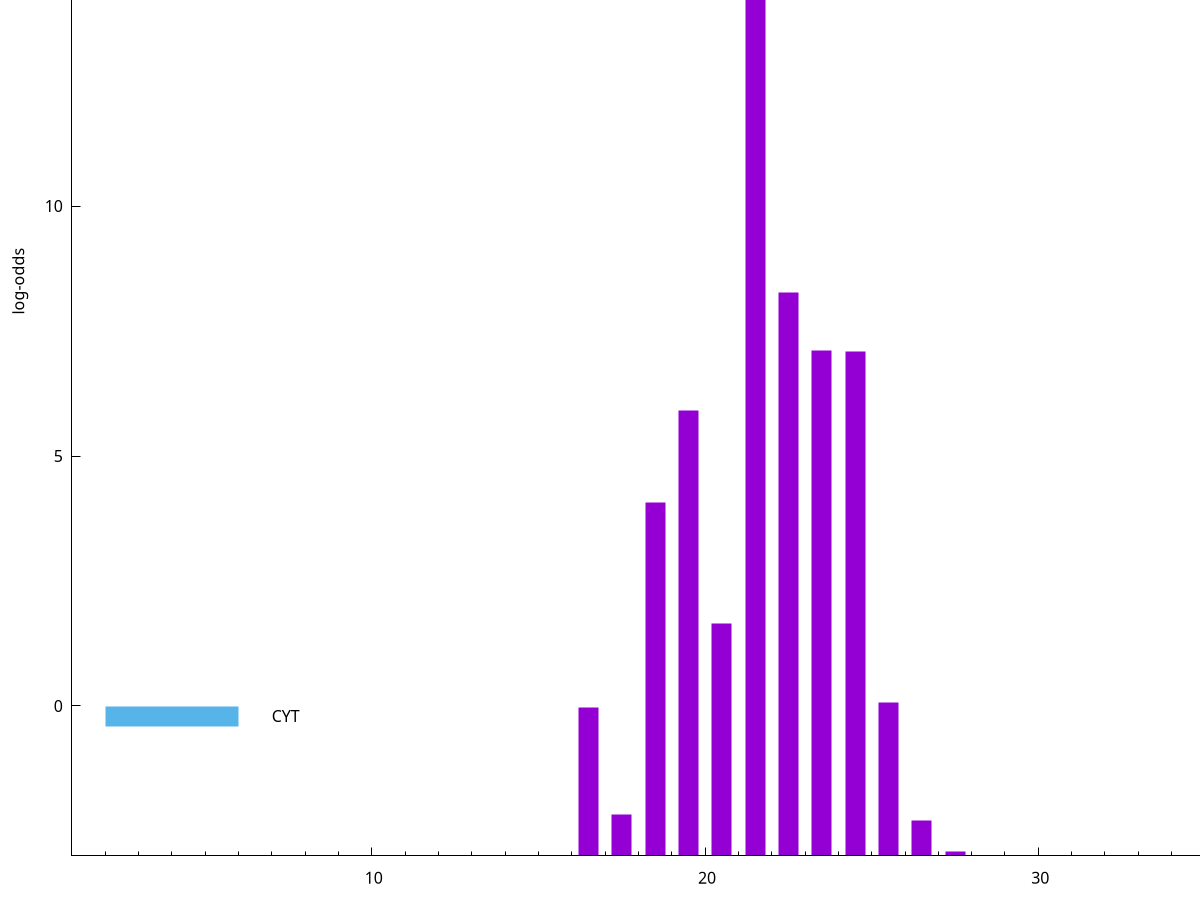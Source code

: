 set title "LipoP predictions for SRR5666527.gff"
set size 2., 1.4
set xrange [1:70] 
set mxtics 10
set yrange [-3:20]
set y2range [0:23]
set ylabel "log-odds"
set term postscript eps color solid "Helvetica" 30
set output "SRR5666527.gff20.eps"
set arrow from 2,14.9824 to 6,14.9824 nohead lt 1 lw 20
set label "SpI" at 7,14.9824
set arrow from 2,-0.200913 to 6,-0.200913 nohead lt 3 lw 20
set label "CYT" at 7,-0.200913
set arrow from 2,14.9824 to 6,14.9824 nohead lt 1 lw 20
set label "SpI" at 7,14.9824
# NOTE: The scores below are the log-odds scores with the threshold
# NOTE: subtracted (a hack to make gnuplot make the histogram all
# NOTE: look nice).
plot "-" axes x1y2 title "" with impulses lt 1 lw 20
21.500000 17.952400
22.500000 11.276880
23.500000 10.115060
24.500000 10.081610
19.500000 8.909270
18.500000 7.076010
20.500000 4.642110
25.500000 3.078736
16.500000 2.976037
17.500000 0.835150
26.500000 0.705120
27.500000 0.096510
e
exit
